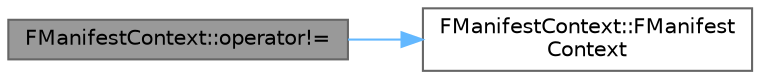 digraph "FManifestContext::operator!="
{
 // INTERACTIVE_SVG=YES
 // LATEX_PDF_SIZE
  bgcolor="transparent";
  edge [fontname=Helvetica,fontsize=10,labelfontname=Helvetica,labelfontsize=10];
  node [fontname=Helvetica,fontsize=10,shape=box,height=0.2,width=0.4];
  rankdir="LR";
  Node1 [id="Node000001",label="FManifestContext::operator!=",height=0.2,width=0.4,color="gray40", fillcolor="grey60", style="filled", fontcolor="black",tooltip=" "];
  Node1 -> Node2 [id="edge1_Node000001_Node000002",color="steelblue1",style="solid",tooltip=" "];
  Node2 [id="Node000002",label="FManifestContext::FManifest\lContext",height=0.2,width=0.4,color="grey40", fillcolor="white", style="filled",URL="$da/dcf/structFManifestContext.html#a756c316de5442e9af0ff67331b7c005d",tooltip=" "];
}

